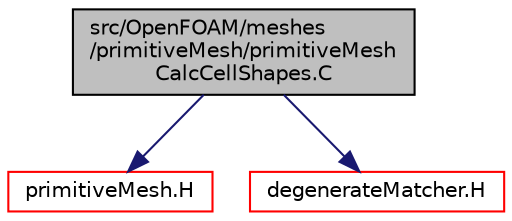 digraph "src/OpenFOAM/meshes/primitiveMesh/primitiveMeshCalcCellShapes.C"
{
  bgcolor="transparent";
  edge [fontname="Helvetica",fontsize="10",labelfontname="Helvetica",labelfontsize="10"];
  node [fontname="Helvetica",fontsize="10",shape=record];
  Node1 [label="src/OpenFOAM/meshes\l/primitiveMesh/primitiveMesh\lCalcCellShapes.C",height=0.2,width=0.4,color="black", fillcolor="grey75", style="filled", fontcolor="black"];
  Node1 -> Node2 [color="midnightblue",fontsize="10",style="solid",fontname="Helvetica"];
  Node2 [label="primitiveMesh.H",height=0.2,width=0.4,color="red",URL="$a09058.html"];
  Node1 -> Node3 [color="midnightblue",fontsize="10",style="solid",fontname="Helvetica"];
  Node3 [label="degenerateMatcher.H",height=0.2,width=0.4,color="red",URL="$a08832.html"];
}
